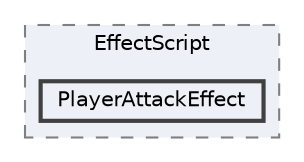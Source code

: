 digraph "007_Effect/EffectScript/PlayerAttackEffect"
{
 // LATEX_PDF_SIZE
  bgcolor="transparent";
  edge [fontname=Helvetica,fontsize=10,labelfontname=Helvetica,labelfontsize=10];
  node [fontname=Helvetica,fontsize=10,shape=box,height=0.2,width=0.4];
  compound=true
  subgraph clusterdir_6787d66e3a4d7c8fac0a8f43be79f27d {
    graph [ bgcolor="#edf0f7", pencolor="grey50", label="EffectScript", fontname=Helvetica,fontsize=10 style="filled,dashed", URL="dir_6787d66e3a4d7c8fac0a8f43be79f27d.html",tooltip=""]
  dir_8faf7c8e1412ff23bb7cf6d6d88ed7ce [label="PlayerAttackEffect", fillcolor="#edf0f7", color="grey25", style="filled,bold", URL="dir_8faf7c8e1412ff23bb7cf6d6d88ed7ce.html",tooltip=""];
  }
}
